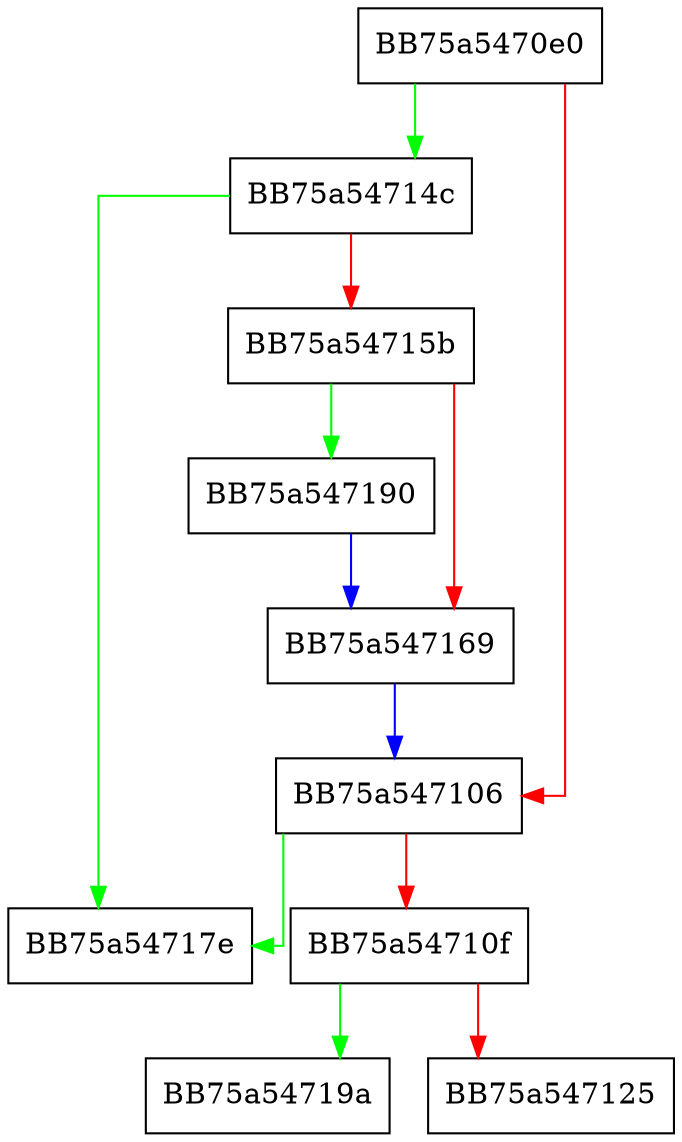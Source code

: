 digraph mp_lua_api_GetExtensionClass {
  node [shape="box"];
  graph [splines=ortho];
  BB75a5470e0 -> BB75a54714c [color="green"];
  BB75a5470e0 -> BB75a547106 [color="red"];
  BB75a547106 -> BB75a54717e [color="green"];
  BB75a547106 -> BB75a54710f [color="red"];
  BB75a54710f -> BB75a54719a [color="green"];
  BB75a54710f -> BB75a547125 [color="red"];
  BB75a54714c -> BB75a54717e [color="green"];
  BB75a54714c -> BB75a54715b [color="red"];
  BB75a54715b -> BB75a547190 [color="green"];
  BB75a54715b -> BB75a547169 [color="red"];
  BB75a547169 -> BB75a547106 [color="blue"];
  BB75a547190 -> BB75a547169 [color="blue"];
}